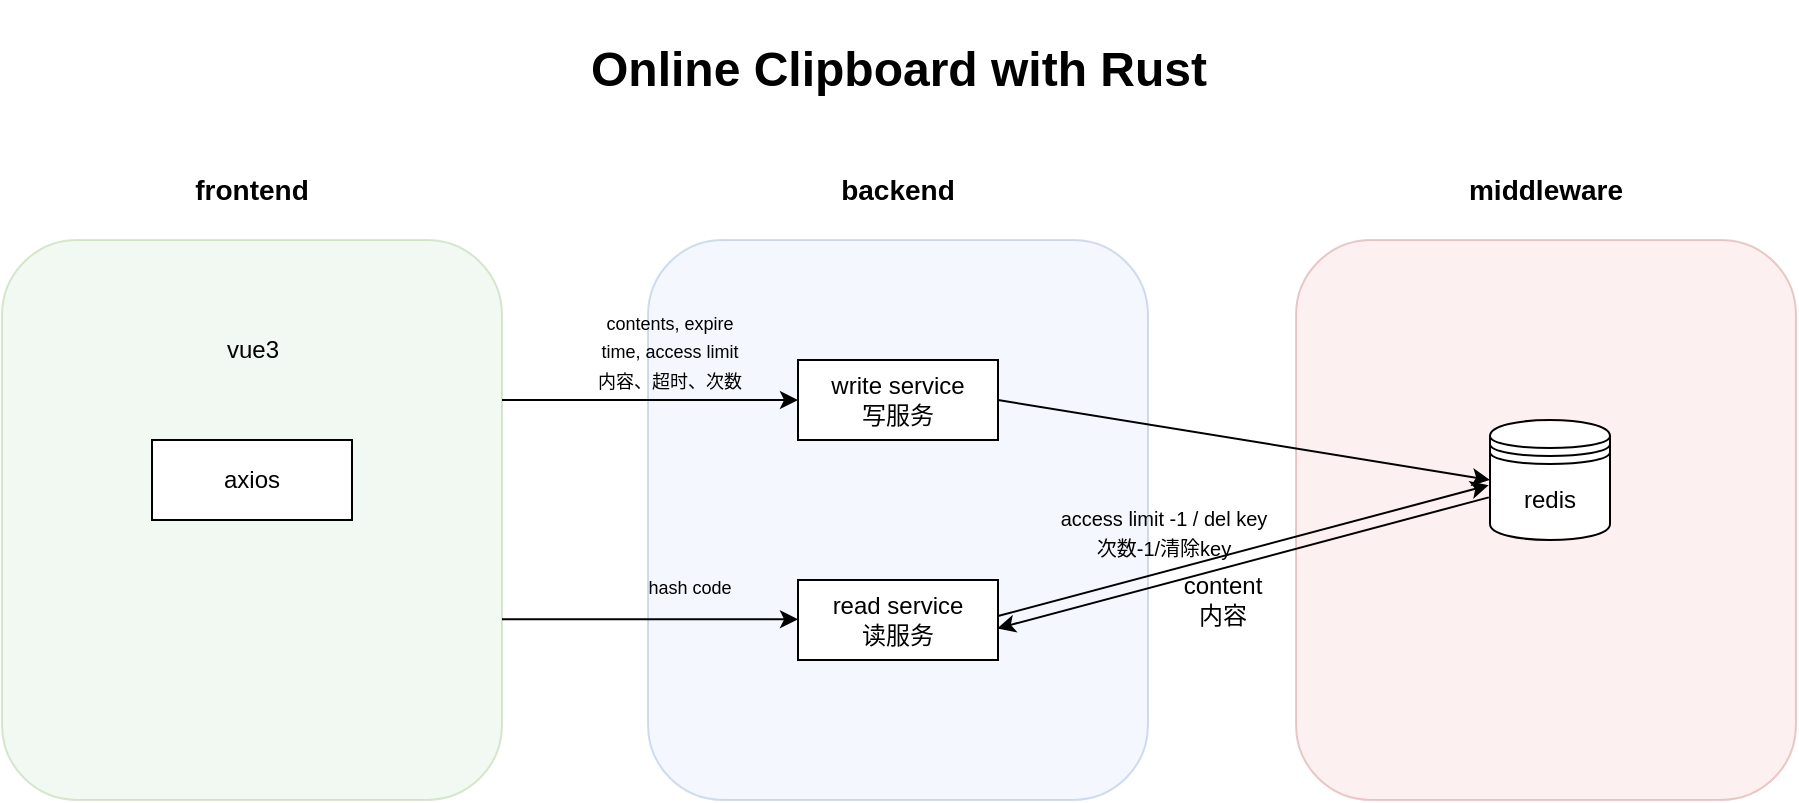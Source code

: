 <mxfile version="27.0.9">
  <diagram name="Page-1" id="xcyrib5FopCxYTLw511l">
    <mxGraphModel dx="847" dy="781" grid="1" gridSize="10" guides="1" tooltips="1" connect="1" arrows="1" fold="1" page="1" pageScale="1" pageWidth="827" pageHeight="1169" math="0" shadow="0">
      <root>
        <mxCell id="0" />
        <mxCell id="1" parent="0" />
        <mxCell id="61WDl6KjsDRLCkXbvjVP-3" value="" style="rounded=1;whiteSpace=wrap;html=1;fillColor=#d5e8d4;strokeColor=#82b366;gradientColor=none;opacity=30;" parent="1" vertex="1">
          <mxGeometry x="120" y="250" width="250" height="280" as="geometry" />
        </mxCell>
        <mxCell id="61WDl6KjsDRLCkXbvjVP-4" value="&lt;b&gt;&lt;font style=&quot;font-size: 14px;&quot;&gt;frontend&lt;/font&gt;&lt;/b&gt;" style="text;html=1;align=center;verticalAlign=middle;whiteSpace=wrap;rounded=0;" parent="1" vertex="1">
          <mxGeometry x="215" y="210" width="60" height="30" as="geometry" />
        </mxCell>
        <mxCell id="61WDl6KjsDRLCkXbvjVP-5" value="" style="rounded=1;whiteSpace=wrap;html=1;fillColor=#dae8fc;strokeColor=#6c8ebf;opacity=30;" parent="1" vertex="1">
          <mxGeometry x="443" y="250" width="250" height="280" as="geometry" />
        </mxCell>
        <mxCell id="61WDl6KjsDRLCkXbvjVP-6" value="&lt;b&gt;&lt;font style=&quot;font-size: 14px;&quot;&gt;backend&lt;/font&gt;&lt;/b&gt;" style="text;html=1;align=center;verticalAlign=middle;whiteSpace=wrap;rounded=0;" parent="1" vertex="1">
          <mxGeometry x="538" y="210" width="60" height="30" as="geometry" />
        </mxCell>
        <mxCell id="61WDl6KjsDRLCkXbvjVP-7" value="" style="rounded=1;whiteSpace=wrap;html=1;fillColor=#f8cecc;strokeColor=#b85450;opacity=30;" parent="1" vertex="1">
          <mxGeometry x="767" y="250" width="250" height="280" as="geometry" />
        </mxCell>
        <mxCell id="61WDl6KjsDRLCkXbvjVP-8" value="&lt;b&gt;&lt;font style=&quot;font-size: 14px;&quot;&gt;middleware&lt;/font&gt;&lt;/b&gt;" style="text;html=1;align=center;verticalAlign=middle;whiteSpace=wrap;rounded=0;" parent="1" vertex="1">
          <mxGeometry x="862" y="210" width="60" height="30" as="geometry" />
        </mxCell>
        <mxCell id="61WDl6KjsDRLCkXbvjVP-9" value="redis" style="shape=datastore;whiteSpace=wrap;html=1;" parent="1" vertex="1">
          <mxGeometry x="864" y="340" width="60" height="60" as="geometry" />
        </mxCell>
        <mxCell id="61WDl6KjsDRLCkXbvjVP-10" value="write service&lt;br&gt;写服务" style="rounded=0;whiteSpace=wrap;html=1;" parent="1" vertex="1">
          <mxGeometry x="518" y="310" width="100" height="40" as="geometry" />
        </mxCell>
        <mxCell id="61WDl6KjsDRLCkXbvjVP-11" value="read service&lt;br&gt;读服务" style="rounded=0;whiteSpace=wrap;html=1;" parent="1" vertex="1">
          <mxGeometry x="518" y="420" width="100" height="40" as="geometry" />
        </mxCell>
        <mxCell id="61WDl6KjsDRLCkXbvjVP-12" value="" style="endArrow=classic;html=1;rounded=0;entryX=0;entryY=0.5;entryDx=0;entryDy=0;exitX=1;exitY=0.5;exitDx=0;exitDy=0;" parent="1" source="61WDl6KjsDRLCkXbvjVP-10" target="61WDl6KjsDRLCkXbvjVP-9" edge="1">
          <mxGeometry width="50" height="50" relative="1" as="geometry">
            <mxPoint x="670" y="400" as="sourcePoint" />
            <mxPoint x="720" y="350" as="targetPoint" />
          </mxGeometry>
        </mxCell>
        <mxCell id="61WDl6KjsDRLCkXbvjVP-13" value="" style="endArrow=classic;html=1;rounded=0;exitX=-0.01;exitY=0.678;exitDx=0;exitDy=0;exitPerimeter=0;entryX=0.997;entryY=0.58;entryDx=0;entryDy=0;entryPerimeter=0;" parent="1" edge="1">
          <mxGeometry width="50" height="50" relative="1" as="geometry">
            <mxPoint x="863.4" y="378.68" as="sourcePoint" />
            <mxPoint x="617.7" y="444.2" as="targetPoint" />
          </mxGeometry>
        </mxCell>
        <mxCell id="61WDl6KjsDRLCkXbvjVP-14" value="" style="endArrow=classic;html=1;rounded=0;entryX=0;entryY=0.5;entryDx=0;entryDy=0;" parent="1" target="61WDl6KjsDRLCkXbvjVP-10" edge="1">
          <mxGeometry width="50" height="50" relative="1" as="geometry">
            <mxPoint x="370" y="330" as="sourcePoint" />
            <mxPoint x="600" y="380" as="targetPoint" />
          </mxGeometry>
        </mxCell>
        <mxCell id="61WDl6KjsDRLCkXbvjVP-15" value="" style="endArrow=classic;html=1;rounded=0;entryX=0;entryY=0.5;entryDx=0;entryDy=0;" parent="1" edge="1">
          <mxGeometry width="50" height="50" relative="1" as="geometry">
            <mxPoint x="370" y="439.68" as="sourcePoint" />
            <mxPoint x="518" y="439.68" as="targetPoint" />
          </mxGeometry>
        </mxCell>
        <mxCell id="61WDl6KjsDRLCkXbvjVP-16" value="&lt;font style=&quot;font-size: 9px;&quot;&gt;contents, expire time, access limit&lt;br&gt;内容、超时、次数&lt;/font&gt;" style="text;html=1;align=center;verticalAlign=middle;whiteSpace=wrap;rounded=0;" parent="1" vertex="1">
          <mxGeometry x="414" y="290" width="80" height="30" as="geometry" />
        </mxCell>
        <mxCell id="61WDl6KjsDRLCkXbvjVP-17" value="&lt;font style=&quot;font-size: 9px;&quot;&gt;hash code&lt;/font&gt;" style="text;html=1;align=center;verticalAlign=middle;whiteSpace=wrap;rounded=0;" parent="1" vertex="1">
          <mxGeometry x="424" y="408" width="80" height="30" as="geometry" />
        </mxCell>
        <mxCell id="61WDl6KjsDRLCkXbvjVP-19" value="axios" style="rounded=0;whiteSpace=wrap;html=1;" parent="1" vertex="1">
          <mxGeometry x="195" y="350" width="100" height="40" as="geometry" />
        </mxCell>
        <mxCell id="61WDl6KjsDRLCkXbvjVP-20" value="" style="endArrow=classic;html=1;rounded=0;entryX=-0.011;entryY=0.544;entryDx=0;entryDy=0;exitX=1;exitY=0.75;exitDx=0;exitDy=0;entryPerimeter=0;" parent="1" target="61WDl6KjsDRLCkXbvjVP-9" edge="1">
          <mxGeometry width="50" height="50" relative="1" as="geometry">
            <mxPoint x="618.0" y="438" as="sourcePoint" />
            <mxPoint x="868" y="370" as="targetPoint" />
          </mxGeometry>
        </mxCell>
        <mxCell id="61WDl6KjsDRLCkXbvjVP-21" value="&lt;font size=&quot;1&quot;&gt;access limit -1 / del key&lt;br&gt;次数-1/清除key&lt;/font&gt;" style="text;html=1;align=center;verticalAlign=middle;whiteSpace=wrap;rounded=0;" parent="1" vertex="1">
          <mxGeometry x="641" y="381" width="120" height="30" as="geometry" />
        </mxCell>
        <mxCell id="WJeHVUPbVwmwfQ5ZHE4W-1" value="content&lt;br&gt;内容" style="text;html=1;align=center;verticalAlign=middle;resizable=0;points=[];autosize=1;strokeColor=none;fillColor=none;" parent="1" vertex="1">
          <mxGeometry x="700" y="410" width="60" height="40" as="geometry" />
        </mxCell>
        <mxCell id="WJeHVUPbVwmwfQ5ZHE4W-2" value="vue3" style="text;html=1;align=center;verticalAlign=middle;resizable=0;points=[];autosize=1;strokeColor=none;fillColor=none;" parent="1" vertex="1">
          <mxGeometry x="220" y="290" width="50" height="30" as="geometry" />
        </mxCell>
        <mxCell id="WJeHVUPbVwmwfQ5ZHE4W-3" value="&lt;h1&gt;Online Clipboard with Rust&lt;/h1&gt;" style="text;html=1;align=center;verticalAlign=middle;resizable=0;points=[];autosize=1;strokeColor=none;fillColor=none;" parent="1" vertex="1">
          <mxGeometry x="403" y="130" width="330" height="70" as="geometry" />
        </mxCell>
      </root>
    </mxGraphModel>
  </diagram>
</mxfile>
